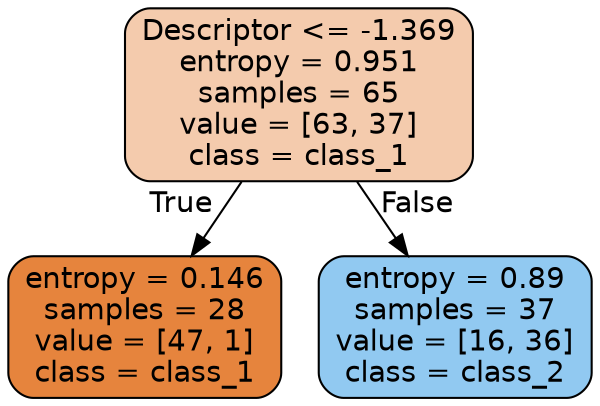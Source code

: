 digraph Tree {
node [shape=box, style="filled, rounded", color="black", fontname="helvetica"] ;
edge [fontname="helvetica"] ;
0 [label="Descriptor <= -1.369\nentropy = 0.951\nsamples = 65\nvalue = [63, 37]\nclass = class_1", fillcolor="#f4cbad"] ;
1 [label="entropy = 0.146\nsamples = 28\nvalue = [47, 1]\nclass = class_1", fillcolor="#e6843d"] ;
0 -> 1 [labeldistance=2.5, labelangle=45, headlabel="True"] ;
2 [label="entropy = 0.89\nsamples = 37\nvalue = [16, 36]\nclass = class_2", fillcolor="#91c9f1"] ;
0 -> 2 [labeldistance=2.5, labelangle=-45, headlabel="False"] ;
}